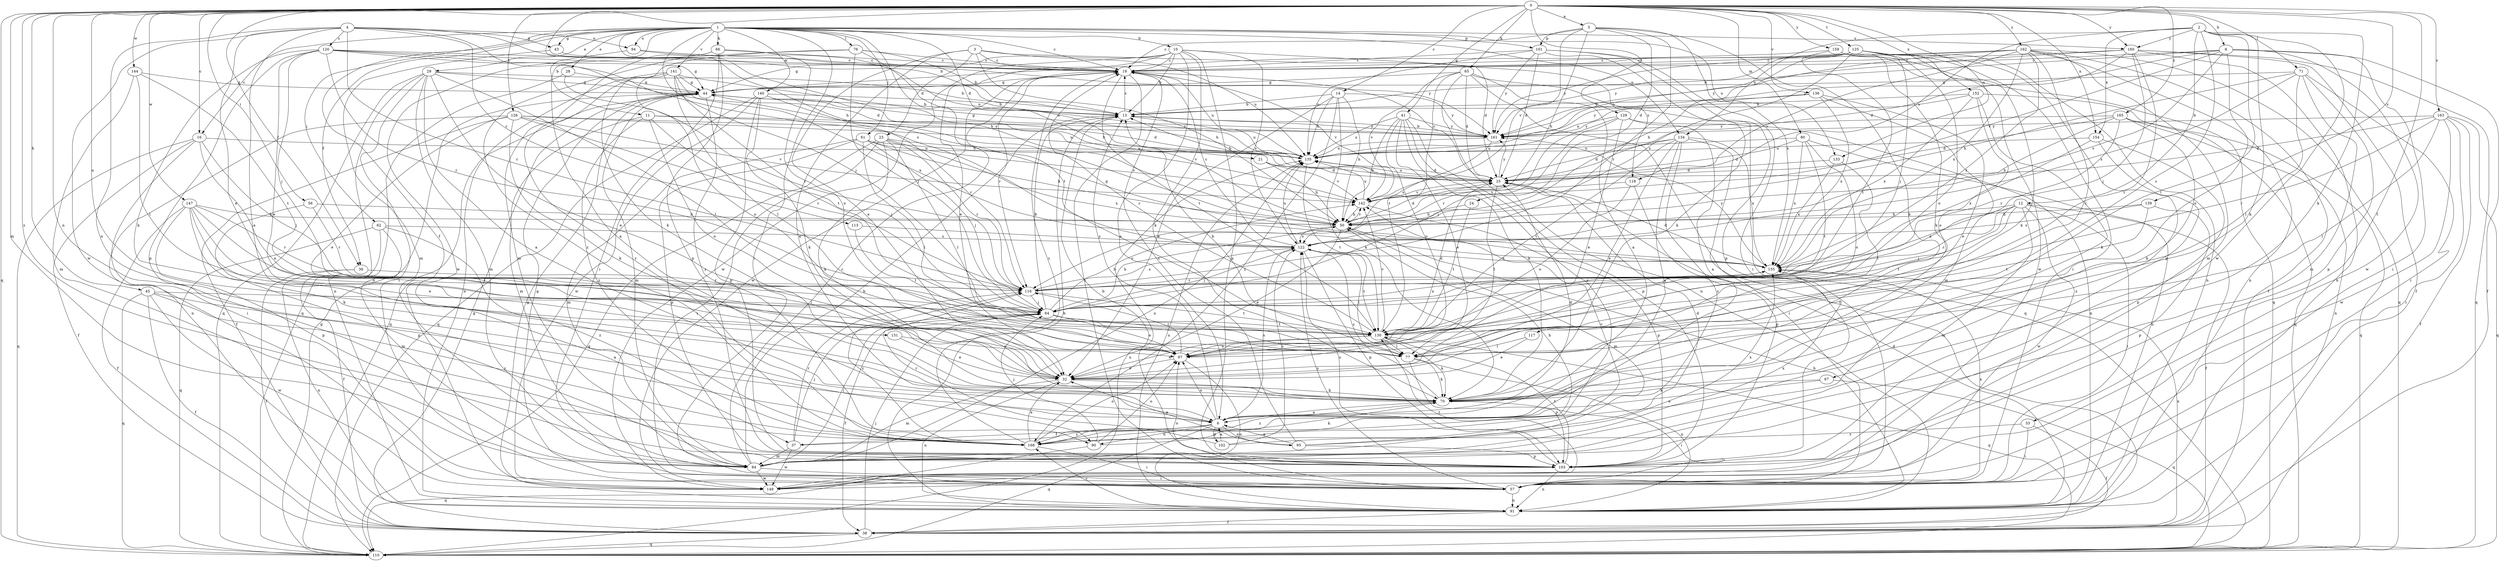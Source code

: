 strict digraph  {
0;
1;
2;
3;
4;
5;
6;
8;
10;
11;
12;
13;
14;
16;
19;
21;
23;
24;
25;
28;
29;
32;
33;
36;
37;
38;
41;
43;
44;
45;
50;
56;
57;
61;
62;
64;
65;
66;
67;
70;
71;
76;
77;
80;
84;
90;
91;
94;
95;
97;
101;
102;
103;
110;
113;
116;
117;
118;
120;
122;
125;
126;
129;
130;
131;
133;
134;
135;
136;
139;
140;
141;
142;
144;
147;
149;
152;
154;
155;
159;
160;
161;
162;
163;
165;
168;
0 -> 5  [label=a];
0 -> 8  [label=b];
0 -> 14  [label=c];
0 -> 16  [label=c];
0 -> 33  [label=f];
0 -> 36  [label=f];
0 -> 41  [label=g];
0 -> 45  [label=h];
0 -> 50  [label=h];
0 -> 56  [label=i];
0 -> 65  [label=k];
0 -> 71  [label=l];
0 -> 80  [label=m];
0 -> 84  [label=m];
0 -> 90  [label=n];
0 -> 110  [label=q];
0 -> 125  [label=t];
0 -> 126  [label=t];
0 -> 129  [label=t];
0 -> 131  [label=u];
0 -> 133  [label=u];
0 -> 136  [label=v];
0 -> 139  [label=v];
0 -> 144  [label=w];
0 -> 147  [label=w];
0 -> 152  [label=x];
0 -> 154  [label=x];
0 -> 159  [label=y];
0 -> 160  [label=y];
0 -> 162  [label=z];
0 -> 163  [label=z];
0 -> 165  [label=z];
0 -> 168  [label=z];
1 -> 10  [label=b];
1 -> 11  [label=b];
1 -> 16  [label=c];
1 -> 19  [label=c];
1 -> 21  [label=d];
1 -> 28  [label=e];
1 -> 29  [label=e];
1 -> 36  [label=f];
1 -> 37  [label=f];
1 -> 43  [label=g];
1 -> 50  [label=h];
1 -> 57  [label=i];
1 -> 61  [label=j];
1 -> 62  [label=j];
1 -> 64  [label=j];
1 -> 66  [label=k];
1 -> 76  [label=l];
1 -> 94  [label=o];
1 -> 101  [label=p];
1 -> 130  [label=t];
1 -> 133  [label=u];
1 -> 134  [label=u];
1 -> 140  [label=v];
1 -> 141  [label=v];
1 -> 160  [label=y];
2 -> 12  [label=b];
2 -> 67  [label=k];
2 -> 70  [label=k];
2 -> 77  [label=l];
2 -> 117  [label=s];
2 -> 118  [label=s];
2 -> 134  [label=u];
2 -> 149  [label=w];
2 -> 154  [label=x];
2 -> 160  [label=y];
3 -> 6  [label=a];
3 -> 19  [label=c];
3 -> 23  [label=d];
3 -> 32  [label=e];
3 -> 50  [label=h];
3 -> 118  [label=s];
3 -> 135  [label=u];
4 -> 6  [label=a];
4 -> 13  [label=b];
4 -> 32  [label=e];
4 -> 43  [label=g];
4 -> 90  [label=n];
4 -> 94  [label=o];
4 -> 113  [label=r];
4 -> 116  [label=r];
4 -> 120  [label=s];
4 -> 122  [label=s];
4 -> 149  [label=w];
5 -> 19  [label=c];
5 -> 24  [label=d];
5 -> 50  [label=h];
5 -> 70  [label=k];
5 -> 101  [label=p];
5 -> 116  [label=r];
5 -> 142  [label=v];
5 -> 155  [label=x];
6 -> 13  [label=b];
6 -> 25  [label=d];
6 -> 37  [label=f];
6 -> 90  [label=n];
6 -> 95  [label=o];
6 -> 97  [label=o];
6 -> 102  [label=p];
6 -> 110  [label=q];
6 -> 122  [label=s];
6 -> 168  [label=z];
8 -> 13  [label=b];
8 -> 19  [label=c];
8 -> 38  [label=f];
8 -> 57  [label=i];
8 -> 97  [label=o];
8 -> 122  [label=s];
8 -> 142  [label=v];
8 -> 149  [label=w];
8 -> 161  [label=y];
10 -> 6  [label=a];
10 -> 13  [label=b];
10 -> 19  [label=c];
10 -> 25  [label=d];
10 -> 32  [label=e];
10 -> 44  [label=g];
10 -> 70  [label=k];
10 -> 103  [label=p];
10 -> 122  [label=s];
10 -> 149  [label=w];
11 -> 64  [label=j];
11 -> 84  [label=m];
11 -> 97  [label=o];
11 -> 142  [label=v];
11 -> 161  [label=y];
11 -> 168  [label=z];
12 -> 38  [label=f];
12 -> 50  [label=h];
12 -> 57  [label=i];
12 -> 64  [label=j];
12 -> 84  [label=m];
12 -> 116  [label=r];
12 -> 130  [label=t];
12 -> 149  [label=w];
12 -> 155  [label=x];
13 -> 19  [label=c];
13 -> 135  [label=u];
13 -> 161  [label=y];
14 -> 13  [label=b];
14 -> 32  [label=e];
14 -> 50  [label=h];
14 -> 70  [label=k];
14 -> 135  [label=u];
14 -> 161  [label=y];
14 -> 168  [label=z];
16 -> 32  [label=e];
16 -> 38  [label=f];
16 -> 57  [label=i];
16 -> 64  [label=j];
16 -> 110  [label=q];
16 -> 135  [label=u];
19 -> 44  [label=g];
19 -> 57  [label=i];
19 -> 116  [label=r];
19 -> 130  [label=t];
19 -> 135  [label=u];
19 -> 142  [label=v];
19 -> 149  [label=w];
21 -> 25  [label=d];
21 -> 50  [label=h];
21 -> 142  [label=v];
23 -> 57  [label=i];
23 -> 70  [label=k];
23 -> 77  [label=l];
23 -> 110  [label=q];
23 -> 116  [label=r];
23 -> 135  [label=u];
23 -> 155  [label=x];
24 -> 50  [label=h];
24 -> 130  [label=t];
25 -> 13  [label=b];
25 -> 19  [label=c];
25 -> 77  [label=l];
25 -> 135  [label=u];
25 -> 142  [label=v];
25 -> 161  [label=y];
28 -> 44  [label=g];
28 -> 110  [label=q];
28 -> 116  [label=r];
29 -> 6  [label=a];
29 -> 13  [label=b];
29 -> 32  [label=e];
29 -> 44  [label=g];
29 -> 57  [label=i];
29 -> 77  [label=l];
29 -> 84  [label=m];
29 -> 91  [label=n];
29 -> 110  [label=q];
32 -> 70  [label=k];
32 -> 84  [label=m];
32 -> 91  [label=n];
33 -> 38  [label=f];
33 -> 57  [label=i];
33 -> 168  [label=z];
36 -> 38  [label=f];
36 -> 91  [label=n];
36 -> 116  [label=r];
37 -> 50  [label=h];
37 -> 64  [label=j];
37 -> 84  [label=m];
37 -> 116  [label=r];
37 -> 149  [label=w];
38 -> 44  [label=g];
38 -> 64  [label=j];
38 -> 110  [label=q];
38 -> 155  [label=x];
41 -> 32  [label=e];
41 -> 50  [label=h];
41 -> 70  [label=k];
41 -> 97  [label=o];
41 -> 103  [label=p];
41 -> 135  [label=u];
41 -> 161  [label=y];
41 -> 168  [label=z];
43 -> 19  [label=c];
43 -> 84  [label=m];
44 -> 13  [label=b];
44 -> 25  [label=d];
44 -> 84  [label=m];
44 -> 110  [label=q];
44 -> 168  [label=z];
45 -> 6  [label=a];
45 -> 38  [label=f];
45 -> 64  [label=j];
45 -> 110  [label=q];
45 -> 149  [label=w];
45 -> 168  [label=z];
50 -> 25  [label=d];
50 -> 32  [label=e];
50 -> 84  [label=m];
50 -> 122  [label=s];
50 -> 142  [label=v];
56 -> 50  [label=h];
56 -> 103  [label=p];
56 -> 116  [label=r];
57 -> 44  [label=g];
57 -> 91  [label=n];
57 -> 97  [label=o];
57 -> 122  [label=s];
57 -> 155  [label=x];
61 -> 50  [label=h];
61 -> 64  [label=j];
61 -> 77  [label=l];
61 -> 84  [label=m];
61 -> 103  [label=p];
61 -> 135  [label=u];
61 -> 142  [label=v];
62 -> 38  [label=f];
62 -> 84  [label=m];
62 -> 110  [label=q];
62 -> 122  [label=s];
62 -> 168  [label=z];
64 -> 13  [label=b];
64 -> 38  [label=f];
64 -> 50  [label=h];
64 -> 97  [label=o];
64 -> 130  [label=t];
64 -> 142  [label=v];
64 -> 155  [label=x];
65 -> 6  [label=a];
65 -> 25  [label=d];
65 -> 38  [label=f];
65 -> 44  [label=g];
65 -> 91  [label=n];
65 -> 110  [label=q];
65 -> 130  [label=t];
65 -> 142  [label=v];
66 -> 19  [label=c];
66 -> 57  [label=i];
66 -> 84  [label=m];
66 -> 97  [label=o];
66 -> 103  [label=p];
66 -> 149  [label=w];
67 -> 6  [label=a];
67 -> 70  [label=k];
67 -> 110  [label=q];
70 -> 6  [label=a];
70 -> 57  [label=i];
70 -> 122  [label=s];
70 -> 168  [label=z];
71 -> 44  [label=g];
71 -> 50  [label=h];
71 -> 57  [label=i];
71 -> 77  [label=l];
71 -> 84  [label=m];
71 -> 103  [label=p];
71 -> 122  [label=s];
76 -> 13  [label=b];
76 -> 19  [label=c];
76 -> 50  [label=h];
76 -> 64  [label=j];
76 -> 70  [label=k];
76 -> 168  [label=z];
77 -> 13  [label=b];
77 -> 70  [label=k];
77 -> 91  [label=n];
77 -> 103  [label=p];
80 -> 25  [label=d];
80 -> 91  [label=n];
80 -> 97  [label=o];
80 -> 130  [label=t];
80 -> 135  [label=u];
80 -> 155  [label=x];
84 -> 13  [label=b];
84 -> 19  [label=c];
84 -> 57  [label=i];
84 -> 64  [label=j];
84 -> 135  [label=u];
84 -> 149  [label=w];
84 -> 155  [label=x];
90 -> 64  [label=j];
90 -> 70  [label=k];
90 -> 97  [label=o];
90 -> 110  [label=q];
91 -> 13  [label=b];
91 -> 25  [label=d];
91 -> 38  [label=f];
91 -> 44  [label=g];
91 -> 50  [label=h];
91 -> 135  [label=u];
91 -> 168  [label=z];
94 -> 6  [label=a];
94 -> 19  [label=c];
94 -> 135  [label=u];
95 -> 6  [label=a];
95 -> 19  [label=c];
95 -> 25  [label=d];
95 -> 32  [label=e];
95 -> 103  [label=p];
95 -> 142  [label=v];
97 -> 32  [label=e];
97 -> 91  [label=n];
97 -> 116  [label=r];
101 -> 19  [label=c];
101 -> 25  [label=d];
101 -> 57  [label=i];
101 -> 70  [label=k];
101 -> 103  [label=p];
101 -> 135  [label=u];
101 -> 161  [label=y];
102 -> 6  [label=a];
102 -> 116  [label=r];
102 -> 122  [label=s];
102 -> 155  [label=x];
103 -> 13  [label=b];
103 -> 91  [label=n];
103 -> 122  [label=s];
103 -> 130  [label=t];
110 -> 44  [label=g];
110 -> 135  [label=u];
113 -> 122  [label=s];
113 -> 130  [label=t];
116 -> 64  [label=j];
116 -> 122  [label=s];
116 -> 130  [label=t];
116 -> 168  [label=z];
117 -> 32  [label=e];
117 -> 77  [label=l];
118 -> 97  [label=o];
118 -> 103  [label=p];
118 -> 142  [label=v];
120 -> 19  [label=c];
120 -> 25  [label=d];
120 -> 32  [label=e];
120 -> 44  [label=g];
120 -> 64  [label=j];
120 -> 70  [label=k];
120 -> 103  [label=p];
120 -> 116  [label=r];
120 -> 161  [label=y];
122 -> 19  [label=c];
122 -> 64  [label=j];
122 -> 77  [label=l];
122 -> 103  [label=p];
122 -> 130  [label=t];
122 -> 135  [label=u];
122 -> 155  [label=x];
125 -> 19  [label=c];
125 -> 44  [label=g];
125 -> 50  [label=h];
125 -> 57  [label=i];
125 -> 64  [label=j];
125 -> 70  [label=k];
125 -> 91  [label=n];
125 -> 97  [label=o];
125 -> 103  [label=p];
125 -> 122  [label=s];
125 -> 161  [label=y];
126 -> 32  [label=e];
126 -> 38  [label=f];
126 -> 70  [label=k];
126 -> 91  [label=n];
126 -> 116  [label=r];
126 -> 135  [label=u];
126 -> 142  [label=v];
126 -> 161  [label=y];
129 -> 6  [label=a];
129 -> 32  [label=e];
129 -> 64  [label=j];
129 -> 91  [label=n];
129 -> 116  [label=r];
129 -> 161  [label=y];
130 -> 19  [label=c];
130 -> 25  [label=d];
130 -> 32  [label=e];
130 -> 70  [label=k];
130 -> 77  [label=l];
130 -> 97  [label=o];
130 -> 110  [label=q];
130 -> 142  [label=v];
131 -> 32  [label=e];
131 -> 97  [label=o];
133 -> 25  [label=d];
133 -> 77  [label=l];
133 -> 155  [label=x];
134 -> 6  [label=a];
134 -> 25  [label=d];
134 -> 32  [label=e];
134 -> 57  [label=i];
134 -> 130  [label=t];
134 -> 135  [label=u];
134 -> 155  [label=x];
134 -> 168  [label=z];
135 -> 25  [label=d];
135 -> 130  [label=t];
136 -> 13  [label=b];
136 -> 32  [label=e];
136 -> 84  [label=m];
136 -> 155  [label=x];
136 -> 161  [label=y];
139 -> 50  [label=h];
139 -> 103  [label=p];
139 -> 122  [label=s];
139 -> 130  [label=t];
140 -> 13  [label=b];
140 -> 70  [label=k];
140 -> 103  [label=p];
140 -> 110  [label=q];
140 -> 116  [label=r];
140 -> 149  [label=w];
141 -> 44  [label=g];
141 -> 77  [label=l];
141 -> 91  [label=n];
141 -> 97  [label=o];
141 -> 130  [label=t];
141 -> 135  [label=u];
141 -> 155  [label=x];
141 -> 168  [label=z];
142 -> 50  [label=h];
142 -> 103  [label=p];
142 -> 135  [label=u];
144 -> 44  [label=g];
144 -> 77  [label=l];
144 -> 84  [label=m];
144 -> 130  [label=t];
147 -> 32  [label=e];
147 -> 38  [label=f];
147 -> 50  [label=h];
147 -> 70  [label=k];
147 -> 77  [label=l];
147 -> 97  [label=o];
147 -> 103  [label=p];
147 -> 116  [label=r];
149 -> 130  [label=t];
152 -> 13  [label=b];
152 -> 70  [label=k];
152 -> 97  [label=o];
152 -> 110  [label=q];
152 -> 135  [label=u];
152 -> 155  [label=x];
154 -> 103  [label=p];
154 -> 135  [label=u];
154 -> 155  [label=x];
154 -> 168  [label=z];
155 -> 25  [label=d];
155 -> 44  [label=g];
155 -> 116  [label=r];
155 -> 161  [label=y];
159 -> 19  [label=c];
159 -> 70  [label=k];
159 -> 110  [label=q];
159 -> 130  [label=t];
159 -> 149  [label=w];
160 -> 19  [label=c];
160 -> 25  [label=d];
160 -> 38  [label=f];
160 -> 64  [label=j];
160 -> 91  [label=n];
160 -> 110  [label=q];
160 -> 130  [label=t];
160 -> 161  [label=y];
161 -> 13  [label=b];
161 -> 44  [label=g];
161 -> 122  [label=s];
161 -> 135  [label=u];
162 -> 19  [label=c];
162 -> 38  [label=f];
162 -> 77  [label=l];
162 -> 84  [label=m];
162 -> 91  [label=n];
162 -> 110  [label=q];
162 -> 116  [label=r];
162 -> 135  [label=u];
162 -> 142  [label=v];
162 -> 155  [label=x];
162 -> 161  [label=y];
163 -> 25  [label=d];
163 -> 38  [label=f];
163 -> 57  [label=i];
163 -> 77  [label=l];
163 -> 110  [label=q];
163 -> 116  [label=r];
163 -> 149  [label=w];
163 -> 161  [label=y];
165 -> 25  [label=d];
165 -> 50  [label=h];
165 -> 70  [label=k];
165 -> 91  [label=n];
165 -> 110  [label=q];
165 -> 116  [label=r];
165 -> 161  [label=y];
168 -> 19  [label=c];
168 -> 32  [label=e];
168 -> 57  [label=i];
168 -> 97  [label=o];
}
